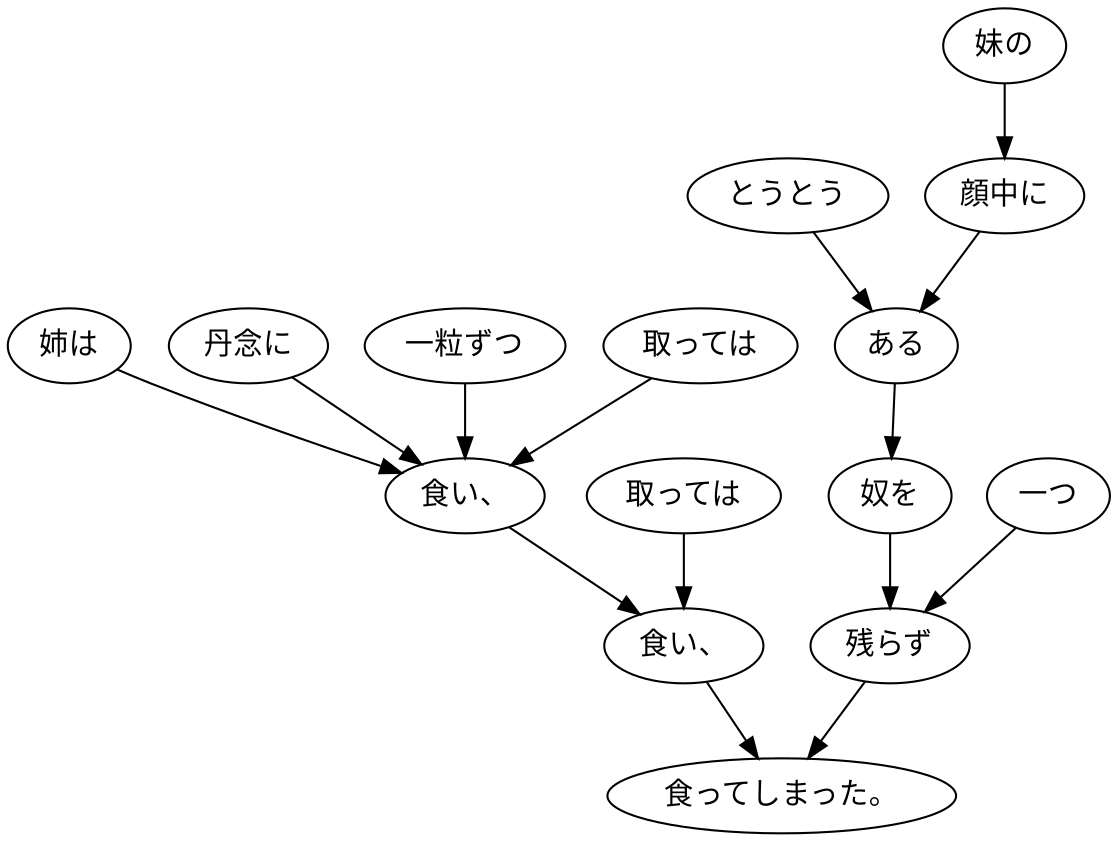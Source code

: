digraph graph6650 {
	node0 [label="姉は"];
	node1 [label="丹念に"];
	node2 [label="一粒ずつ"];
	node3 [label="取っては"];
	node4 [label="食い、"];
	node5 [label="取っては"];
	node6 [label="食い、"];
	node7 [label="とうとう"];
	node8 [label="妹の"];
	node9 [label="顔中に"];
	node10 [label="ある"];
	node11 [label="奴を"];
	node12 [label="一つ"];
	node13 [label="残らず"];
	node14 [label="食ってしまった。"];
	node0 -> node4;
	node1 -> node4;
	node2 -> node4;
	node3 -> node4;
	node4 -> node6;
	node5 -> node6;
	node6 -> node14;
	node7 -> node10;
	node8 -> node9;
	node9 -> node10;
	node10 -> node11;
	node11 -> node13;
	node12 -> node13;
	node13 -> node14;
}
